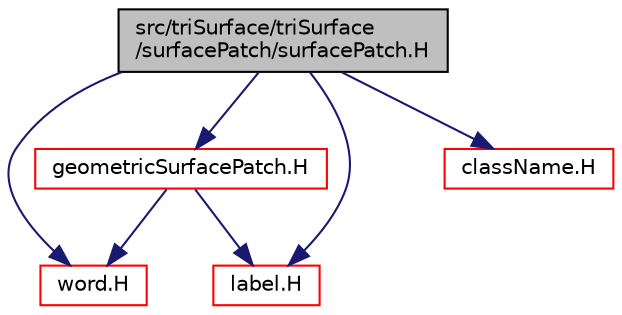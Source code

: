 digraph "src/triSurface/triSurface/surfacePatch/surfacePatch.H"
{
  bgcolor="transparent";
  edge [fontname="Helvetica",fontsize="10",labelfontname="Helvetica",labelfontsize="10"];
  node [fontname="Helvetica",fontsize="10",shape=record];
  Node1 [label="src/triSurface/triSurface\l/surfacePatch/surfacePatch.H",height=0.2,width=0.4,color="black", fillcolor="grey75", style="filled", fontcolor="black"];
  Node1 -> Node2 [color="midnightblue",fontsize="10",style="solid",fontname="Helvetica"];
  Node2 [label="geometricSurfacePatch.H",height=0.2,width=0.4,color="red",URL="$a10672.html"];
  Node2 -> Node3 [color="midnightblue",fontsize="10",style="solid",fontname="Helvetica"];
  Node3 [label="word.H",height=0.2,width=0.4,color="red",URL="$a09200.html"];
  Node2 -> Node4 [color="midnightblue",fontsize="10",style="solid",fontname="Helvetica"];
  Node4 [label="label.H",height=0.2,width=0.4,color="red",URL="$a09075.html"];
  Node1 -> Node3 [color="midnightblue",fontsize="10",style="solid",fontname="Helvetica"];
  Node1 -> Node4 [color="midnightblue",fontsize="10",style="solid",fontname="Helvetica"];
  Node1 -> Node5 [color="midnightblue",fontsize="10",style="solid",fontname="Helvetica"];
  Node5 [label="className.H",height=0.2,width=0.4,color="red",URL="$a08046.html",tooltip="Macro definitions for declaring ClassName(), NamespaceName(), etc. "];
}
